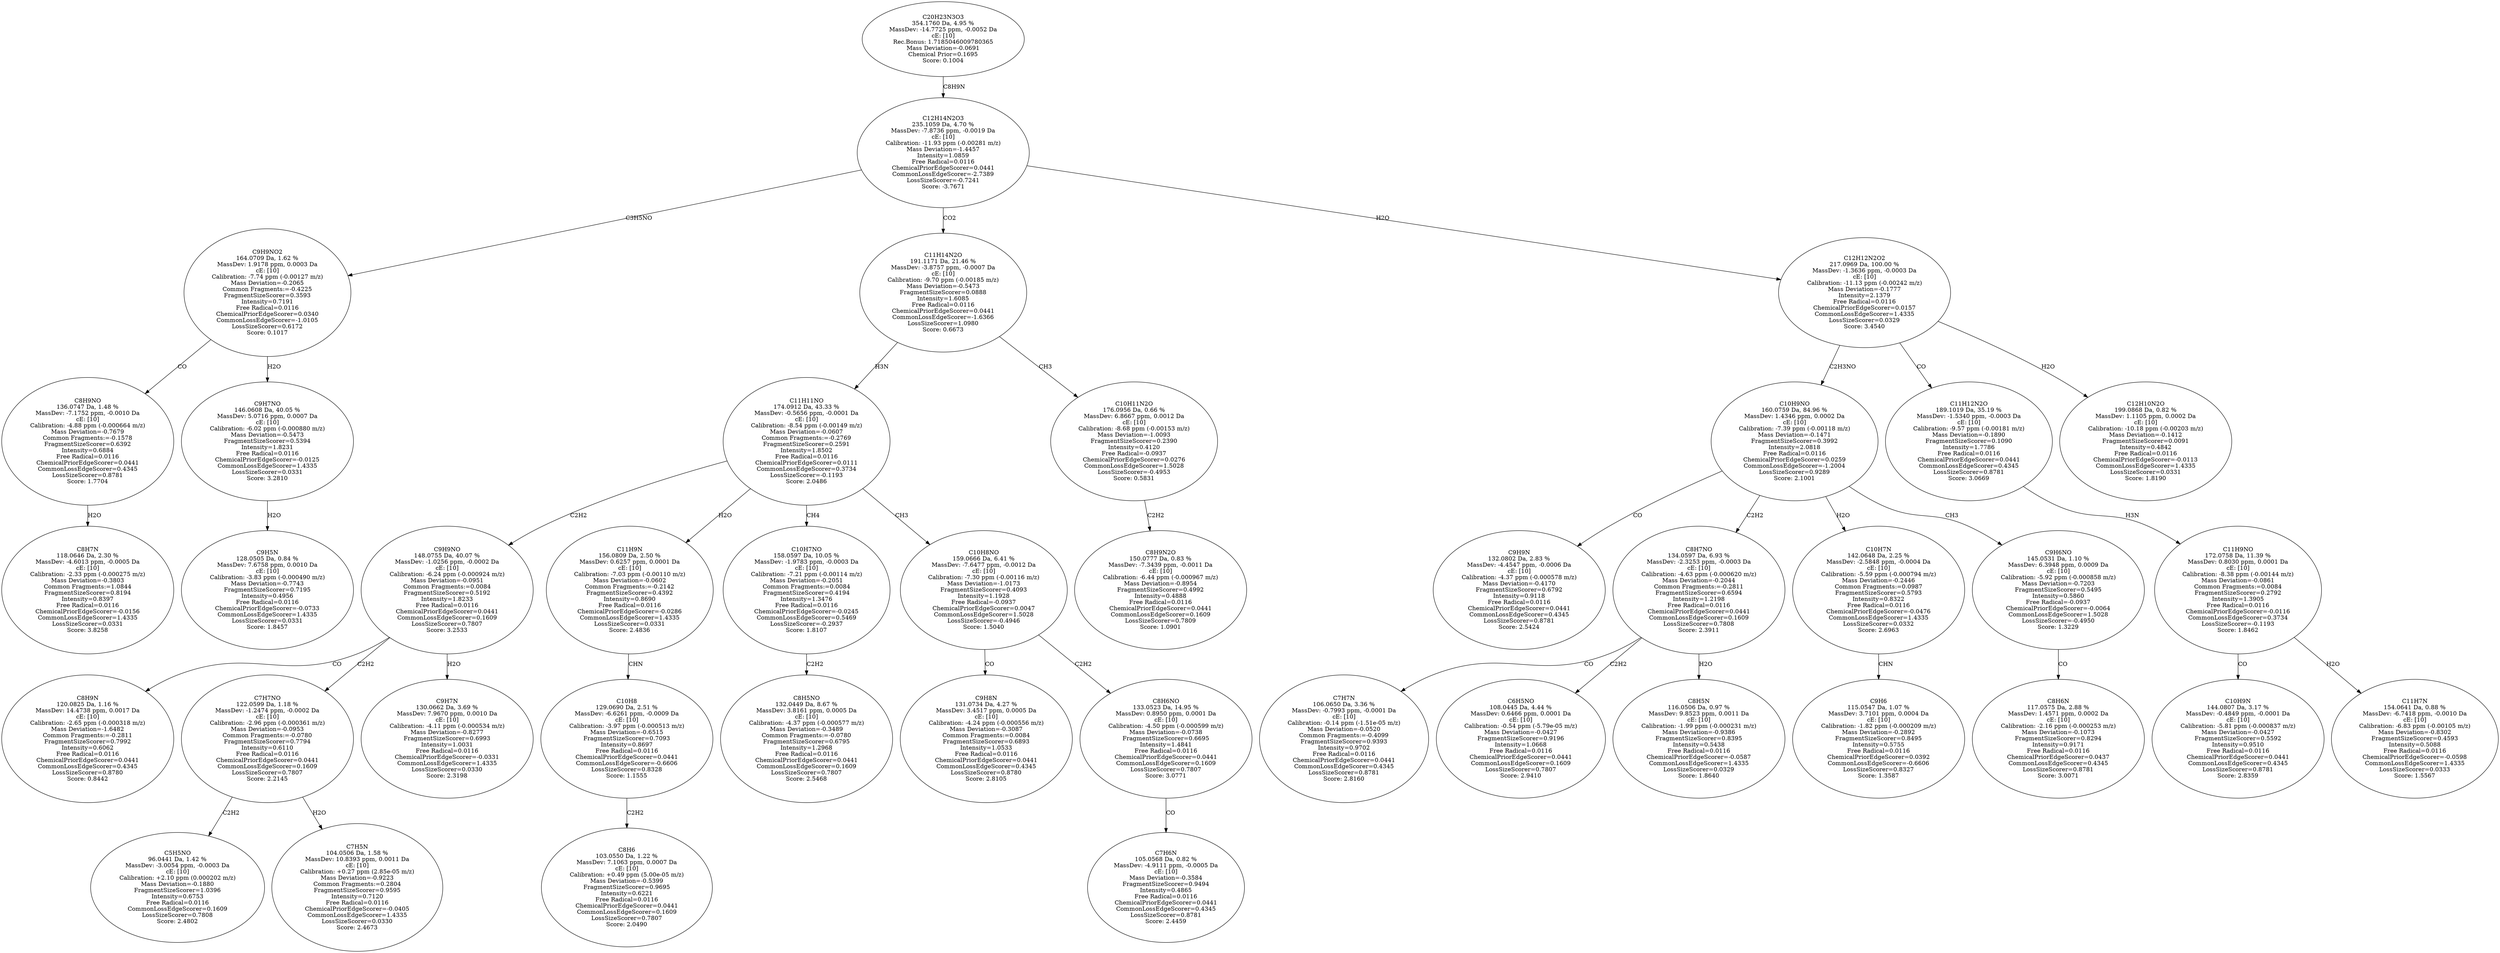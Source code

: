 strict digraph {
v1 [label="C8H7N\n118.0646 Da, 2.30 %\nMassDev: -4.6013 ppm, -0.0005 Da\ncE: [10]\nCalibration: -2.33 ppm (-0.000275 m/z)\nMass Deviation=-0.3803\nCommon Fragments:=1.0844\nFragmentSizeScorer=0.8194\nIntensity=0.8397\nFree Radical=0.0116\nChemicalPriorEdgeScorer=-0.0156\nCommonLossEdgeScorer=1.4335\nLossSizeScorer=0.0331\nScore: 3.8258"];
v2 [label="C8H9NO\n136.0747 Da, 1.48 %\nMassDev: -7.1752 ppm, -0.0010 Da\ncE: [10]\nCalibration: -4.88 ppm (-0.000664 m/z)\nMass Deviation=-0.7679\nCommon Fragments:=-0.1578\nFragmentSizeScorer=0.6392\nIntensity=0.6884\nFree Radical=0.0116\nChemicalPriorEdgeScorer=0.0441\nCommonLossEdgeScorer=0.4345\nLossSizeScorer=0.8781\nScore: 1.7704"];
v3 [label="C9H5N\n128.0505 Da, 0.84 %\nMassDev: 7.6758 ppm, 0.0010 Da\ncE: [10]\nCalibration: -3.83 ppm (-0.000490 m/z)\nMass Deviation=-0.7743\nFragmentSizeScorer=0.7195\nIntensity=0.4956\nFree Radical=0.0116\nChemicalPriorEdgeScorer=-0.0733\nCommonLossEdgeScorer=1.4335\nLossSizeScorer=0.0331\nScore: 1.8457"];
v4 [label="C9H7NO\n146.0608 Da, 40.05 %\nMassDev: 5.0716 ppm, 0.0007 Da\ncE: [10]\nCalibration: -6.02 ppm (-0.000880 m/z)\nMass Deviation=-0.5473\nFragmentSizeScorer=0.5394\nIntensity=1.8231\nFree Radical=0.0116\nChemicalPriorEdgeScorer=-0.0125\nCommonLossEdgeScorer=1.4335\nLossSizeScorer=0.0331\nScore: 3.2810"];
v5 [label="C9H9NO2\n164.0709 Da, 1.62 %\nMassDev: 1.9178 ppm, 0.0003 Da\ncE: [10]\nCalibration: -7.74 ppm (-0.00127 m/z)\nMass Deviation=-0.2065\nCommon Fragments:=-0.4225\nFragmentSizeScorer=0.3593\nIntensity=0.7191\nFree Radical=0.0116\nChemicalPriorEdgeScorer=0.0340\nCommonLossEdgeScorer=-1.0105\nLossSizeScorer=0.6172\nScore: 0.1017"];
v6 [label="C8H9N\n120.0825 Da, 1.16 %\nMassDev: 14.4738 ppm, 0.0017 Da\ncE: [10]\nCalibration: -2.65 ppm (-0.000318 m/z)\nMass Deviation=-1.6482\nCommon Fragments:=-0.2811\nFragmentSizeScorer=0.7992\nIntensity=0.6062\nFree Radical=0.0116\nChemicalPriorEdgeScorer=0.0441\nCommonLossEdgeScorer=0.4345\nLossSizeScorer=0.8780\nScore: 0.8442"];
v7 [label="C5H5NO\n96.0441 Da, 1.42 %\nMassDev: -3.0054 ppm, -0.0003 Da\ncE: [10]\nCalibration: +2.10 ppm (0.000202 m/z)\nMass Deviation=-0.1880\nFragmentSizeScorer=1.0396\nIntensity=0.6753\nFree Radical=0.0116\nCommonLossEdgeScorer=0.1609\nLossSizeScorer=0.7808\nScore: 2.4802"];
v8 [label="C7H5N\n104.0506 Da, 1.58 %\nMassDev: 10.8393 ppm, 0.0011 Da\ncE: [10]\nCalibration: +0.27 ppm (2.85e-05 m/z)\nMass Deviation=-0.9223\nCommon Fragments:=0.2804\nFragmentSizeScorer=0.9595\nIntensity=0.7120\nFree Radical=0.0116\nChemicalPriorEdgeScorer=-0.0405\nCommonLossEdgeScorer=1.4335\nLossSizeScorer=0.0330\nScore: 2.4673"];
v9 [label="C7H7NO\n122.0599 Da, 1.18 %\nMassDev: -1.2474 ppm, -0.0002 Da\ncE: [10]\nCalibration: -2.96 ppm (-0.000361 m/z)\nMass Deviation=-0.0953\nCommon Fragments:=-0.0780\nFragmentSizeScorer=0.7794\nIntensity=0.6110\nFree Radical=0.0116\nChemicalPriorEdgeScorer=0.0441\nCommonLossEdgeScorer=0.1609\nLossSizeScorer=0.7807\nScore: 2.2145"];
v10 [label="C9H7N\n130.0662 Da, 3.69 %\nMassDev: 7.9670 ppm, 0.0010 Da\ncE: [10]\nCalibration: -4.11 ppm (-0.000534 m/z)\nMass Deviation=-0.8277\nFragmentSizeScorer=0.6993\nIntensity=1.0031\nFree Radical=0.0116\nChemicalPriorEdgeScorer=-0.0331\nCommonLossEdgeScorer=1.4335\nLossSizeScorer=0.0330\nScore: 2.3198"];
v11 [label="C9H9NO\n148.0755 Da, 40.07 %\nMassDev: -1.0256 ppm, -0.0002 Da\ncE: [10]\nCalibration: -6.24 ppm (-0.000924 m/z)\nMass Deviation=-0.0951\nCommon Fragments:=0.0084\nFragmentSizeScorer=0.5192\nIntensity=1.8233\nFree Radical=0.0116\nChemicalPriorEdgeScorer=0.0441\nCommonLossEdgeScorer=0.1609\nLossSizeScorer=0.7807\nScore: 3.2533"];
v12 [label="C8H6\n103.0550 Da, 1.22 %\nMassDev: 7.1063 ppm, 0.0007 Da\ncE: [10]\nCalibration: +0.49 ppm (5.00e-05 m/z)\nMass Deviation=-0.5399\nFragmentSizeScorer=0.9695\nIntensity=0.6221\nFree Radical=0.0116\nChemicalPriorEdgeScorer=0.0441\nCommonLossEdgeScorer=0.1609\nLossSizeScorer=0.7807\nScore: 2.0490"];
v13 [label="C10H8\n129.0690 Da, 2.51 %\nMassDev: -6.6261 ppm, -0.0009 Da\ncE: [10]\nCalibration: -3.97 ppm (-0.000513 m/z)\nMass Deviation=-0.6515\nFragmentSizeScorer=0.7093\nIntensity=0.8697\nFree Radical=0.0116\nChemicalPriorEdgeScorer=0.0441\nCommonLossEdgeScorer=-0.6606\nLossSizeScorer=0.8328\nScore: 1.1555"];
v14 [label="C11H9N\n156.0809 Da, 2.50 %\nMassDev: 0.6257 ppm, 0.0001 Da\ncE: [10]\nCalibration: -7.03 ppm (-0.00110 m/z)\nMass Deviation=-0.0602\nCommon Fragments:=-0.2142\nFragmentSizeScorer=0.4392\nIntensity=0.8690\nFree Radical=0.0116\nChemicalPriorEdgeScorer=-0.0286\nCommonLossEdgeScorer=1.4335\nLossSizeScorer=0.0331\nScore: 2.4836"];
v15 [label="C8H5NO\n132.0449 Da, 8.67 %\nMassDev: 3.8161 ppm, 0.0005 Da\ncE: [10]\nCalibration: -4.37 ppm (-0.000577 m/z)\nMass Deviation=-0.3489\nCommon Fragments:=-0.0780\nFragmentSizeScorer=0.6795\nIntensity=1.2968\nFree Radical=0.0116\nChemicalPriorEdgeScorer=0.0441\nCommonLossEdgeScorer=0.1609\nLossSizeScorer=0.7807\nScore: 2.5468"];
v16 [label="C10H7NO\n158.0597 Da, 10.05 %\nMassDev: -1.9783 ppm, -0.0003 Da\ncE: [10]\nCalibration: -7.21 ppm (-0.00114 m/z)\nMass Deviation=-0.2051\nCommon Fragments:=0.0084\nFragmentSizeScorer=0.4194\nIntensity=1.3476\nFree Radical=0.0116\nChemicalPriorEdgeScorer=-0.0245\nCommonLossEdgeScorer=0.5469\nLossSizeScorer=-0.2937\nScore: 1.8107"];
v17 [label="C9H8N\n131.0734 Da, 4.27 %\nMassDev: 3.4517 ppm, 0.0005 Da\ncE: [10]\nCalibration: -4.24 ppm (-0.000556 m/z)\nMass Deviation=-0.3087\nCommon Fragments:=0.0084\nFragmentSizeScorer=0.6893\nIntensity=1.0533\nFree Radical=0.0116\nChemicalPriorEdgeScorer=0.0441\nCommonLossEdgeScorer=0.4345\nLossSizeScorer=0.8780\nScore: 2.8105"];
v18 [label="C7H6N\n105.0568 Da, 0.82 %\nMassDev: -4.9111 ppm, -0.0005 Da\ncE: [10]\nMass Deviation=-0.3584\nFragmentSizeScorer=0.9494\nIntensity=0.4865\nFree Radical=0.0116\nChemicalPriorEdgeScorer=0.0441\nCommonLossEdgeScorer=0.4345\nLossSizeScorer=0.8781\nScore: 2.4459"];
v19 [label="C8H6NO\n133.0523 Da, 14.95 %\nMassDev: 0.8950 ppm, 0.0001 Da\ncE: [10]\nCalibration: -4.50 ppm (-0.000599 m/z)\nMass Deviation=-0.0738\nFragmentSizeScorer=0.6695\nIntensity=1.4841\nFree Radical=0.0116\nChemicalPriorEdgeScorer=0.0441\nCommonLossEdgeScorer=0.1609\nLossSizeScorer=0.7807\nScore: 3.0771"];
v20 [label="C10H8NO\n159.0666 Da, 6.41 %\nMassDev: -7.6477 ppm, -0.0012 Da\ncE: [10]\nCalibration: -7.30 ppm (-0.00116 m/z)\nMass Deviation=-1.0173\nFragmentSizeScorer=0.4093\nIntensity=1.1928\nFree Radical=-0.0937\nChemicalPriorEdgeScorer=0.0047\nCommonLossEdgeScorer=1.5028\nLossSizeScorer=-0.4946\nScore: 1.5040"];
v21 [label="C11H11NO\n174.0912 Da, 43.33 %\nMassDev: -0.5656 ppm, -0.0001 Da\ncE: [10]\nCalibration: -8.54 ppm (-0.00149 m/z)\nMass Deviation=-0.0607\nCommon Fragments:=-0.2769\nFragmentSizeScorer=0.2591\nIntensity=1.8502\nFree Radical=0.0116\nChemicalPriorEdgeScorer=0.0111\nCommonLossEdgeScorer=0.3734\nLossSizeScorer=-0.1193\nScore: 2.0486"];
v22 [label="C8H9N2O\n150.0777 Da, 0.83 %\nMassDev: -7.3439 ppm, -0.0011 Da\ncE: [10]\nCalibration: -6.44 ppm (-0.000967 m/z)\nMass Deviation=-0.8954\nFragmentSizeScorer=0.4992\nIntensity=0.4888\nFree Radical=0.0116\nChemicalPriorEdgeScorer=0.0441\nCommonLossEdgeScorer=0.1609\nLossSizeScorer=0.7809\nScore: 1.0901"];
v23 [label="C10H11N2O\n176.0956 Da, 0.66 %\nMassDev: 6.8667 ppm, 0.0012 Da\ncE: [10]\nCalibration: -8.68 ppm (-0.00153 m/z)\nMass Deviation=-1.0093\nFragmentSizeScorer=0.2390\nIntensity=0.4120\nFree Radical=-0.0937\nChemicalPriorEdgeScorer=0.0276\nCommonLossEdgeScorer=1.5028\nLossSizeScorer=-0.4953\nScore: 0.5831"];
v24 [label="C11H14N2O\n191.1171 Da, 21.46 %\nMassDev: -3.8757 ppm, -0.0007 Da\ncE: [10]\nCalibration: -9.70 ppm (-0.00185 m/z)\nMass Deviation=-0.5473\nFragmentSizeScorer=0.0888\nIntensity=1.6085\nFree Radical=0.0116\nChemicalPriorEdgeScorer=0.0441\nCommonLossEdgeScorer=-1.6366\nLossSizeScorer=1.0980\nScore: 0.6673"];
v25 [label="C9H9N\n132.0802 Da, 2.83 %\nMassDev: -4.4547 ppm, -0.0006 Da\ncE: [10]\nCalibration: -4.37 ppm (-0.000578 m/z)\nMass Deviation=-0.4170\nFragmentSizeScorer=0.6792\nIntensity=0.9118\nFree Radical=0.0116\nChemicalPriorEdgeScorer=0.0441\nCommonLossEdgeScorer=0.4345\nLossSizeScorer=0.8781\nScore: 2.5424"];
v26 [label="C7H7N\n106.0650 Da, 3.36 %\nMassDev: -0.7993 ppm, -0.0001 Da\ncE: [10]\nCalibration: -0.14 ppm (-1.51e-05 m/z)\nMass Deviation=-0.0520\nCommon Fragments:=-0.4099\nFragmentSizeScorer=0.9393\nIntensity=0.9702\nFree Radical=0.0116\nChemicalPriorEdgeScorer=0.0441\nCommonLossEdgeScorer=0.4345\nLossSizeScorer=0.8781\nScore: 2.8160"];
v27 [label="C6H5NO\n108.0445 Da, 4.44 %\nMassDev: 0.6466 ppm, 0.0001 Da\ncE: [10]\nCalibration: -0.54 ppm (-5.79e-05 m/z)\nMass Deviation=-0.0427\nFragmentSizeScorer=0.9196\nIntensity=1.0668\nFree Radical=0.0116\nChemicalPriorEdgeScorer=0.0441\nCommonLossEdgeScorer=0.1609\nLossSizeScorer=0.7807\nScore: 2.9410"];
v28 [label="C8H5N\n116.0506 Da, 0.97 %\nMassDev: 9.8523 ppm, 0.0011 Da\ncE: [10]\nCalibration: -1.99 ppm (-0.000231 m/z)\nMass Deviation=-0.9386\nFragmentSizeScorer=0.8395\nIntensity=0.5438\nFree Radical=0.0116\nChemicalPriorEdgeScorer=-0.0587\nCommonLossEdgeScorer=1.4335\nLossSizeScorer=0.0329\nScore: 1.8640"];
v29 [label="C8H7NO\n134.0597 Da, 6.93 %\nMassDev: -2.3253 ppm, -0.0003 Da\ncE: [10]\nCalibration: -4.63 ppm (-0.000620 m/z)\nMass Deviation=-0.2044\nCommon Fragments:=-0.2811\nFragmentSizeScorer=0.6594\nIntensity=1.2198\nFree Radical=0.0116\nChemicalPriorEdgeScorer=0.0441\nCommonLossEdgeScorer=0.1609\nLossSizeScorer=0.7808\nScore: 2.3911"];
v30 [label="C9H6\n115.0547 Da, 1.07 %\nMassDev: 3.7101 ppm, 0.0004 Da\ncE: [10]\nCalibration: -1.82 ppm (-0.000209 m/z)\nMass Deviation=-0.2892\nFragmentSizeScorer=0.8495\nIntensity=0.5755\nFree Radical=0.0116\nChemicalPriorEdgeScorer=0.0392\nCommonLossEdgeScorer=-0.6606\nLossSizeScorer=0.8327\nScore: 1.3587"];
v31 [label="C10H7N\n142.0648 Da, 2.25 %\nMassDev: -2.5848 ppm, -0.0004 Da\ncE: [10]\nCalibration: -5.59 ppm (-0.000794 m/z)\nMass Deviation=-0.2446\nCommon Fragments:=0.0987\nFragmentSizeScorer=0.5793\nIntensity=0.8322\nFree Radical=0.0116\nChemicalPriorEdgeScorer=-0.0476\nCommonLossEdgeScorer=1.4335\nLossSizeScorer=0.0332\nScore: 2.6963"];
v32 [label="C8H6N\n117.0575 Da, 2.88 %\nMassDev: 1.4571 ppm, 0.0002 Da\ncE: [10]\nCalibration: -2.16 ppm (-0.000253 m/z)\nMass Deviation=-0.1073\nFragmentSizeScorer=0.8294\nIntensity=0.9171\nFree Radical=0.0116\nChemicalPriorEdgeScorer=0.0437\nCommonLossEdgeScorer=0.4345\nLossSizeScorer=0.8781\nScore: 3.0071"];
v33 [label="C9H6NO\n145.0531 Da, 1.10 %\nMassDev: 6.3948 ppm, 0.0009 Da\ncE: [10]\nCalibration: -5.92 ppm (-0.000858 m/z)\nMass Deviation=-0.7203\nFragmentSizeScorer=0.5495\nIntensity=0.5860\nFree Radical=-0.0937\nChemicalPriorEdgeScorer=-0.0064\nCommonLossEdgeScorer=1.5028\nLossSizeScorer=-0.4950\nScore: 1.3229"];
v34 [label="C10H9NO\n160.0759 Da, 84.96 %\nMassDev: 1.4346 ppm, 0.0002 Da\ncE: [10]\nCalibration: -7.39 ppm (-0.00118 m/z)\nMass Deviation=-0.1471\nFragmentSizeScorer=0.3992\nIntensity=2.0818\nFree Radical=0.0116\nChemicalPriorEdgeScorer=0.0259\nCommonLossEdgeScorer=-1.2004\nLossSizeScorer=0.9289\nScore: 2.1001"];
v35 [label="C10H9N\n144.0807 Da, 3.17 %\nMassDev: -0.4849 ppm, -0.0001 Da\ncE: [10]\nCalibration: -5.81 ppm (-0.000837 m/z)\nMass Deviation=-0.0427\nFragmentSizeScorer=0.5592\nIntensity=0.9510\nFree Radical=0.0116\nChemicalPriorEdgeScorer=0.0441\nCommonLossEdgeScorer=0.4345\nLossSizeScorer=0.8781\nScore: 2.8359"];
v36 [label="C11H7N\n154.0641 Da, 0.88 %\nMassDev: -6.7418 ppm, -0.0010 Da\ncE: [10]\nCalibration: -6.83 ppm (-0.00105 m/z)\nMass Deviation=-0.8302\nFragmentSizeScorer=0.4593\nIntensity=0.5088\nFree Radical=0.0116\nChemicalPriorEdgeScorer=-0.0598\nCommonLossEdgeScorer=1.4335\nLossSizeScorer=0.0333\nScore: 1.5567"];
v37 [label="C11H9NO\n172.0758 Da, 11.39 %\nMassDev: 0.8030 ppm, 0.0001 Da\ncE: [10]\nCalibration: -8.38 ppm (-0.00144 m/z)\nMass Deviation=-0.0861\nCommon Fragments:=0.0084\nFragmentSizeScorer=0.2792\nIntensity=1.3905\nFree Radical=0.0116\nChemicalPriorEdgeScorer=-0.0116\nCommonLossEdgeScorer=0.3734\nLossSizeScorer=-0.1193\nScore: 1.8462"];
v38 [label="C11H12N2O\n189.1019 Da, 35.19 %\nMassDev: -1.5340 ppm, -0.0003 Da\ncE: [10]\nCalibration: -9.57 ppm (-0.00181 m/z)\nMass Deviation=-0.1890\nFragmentSizeScorer=0.1090\nIntensity=1.7786\nFree Radical=0.0116\nChemicalPriorEdgeScorer=0.0441\nCommonLossEdgeScorer=0.4345\nLossSizeScorer=0.8781\nScore: 3.0669"];
v39 [label="C12H10N2O\n199.0868 Da, 0.82 %\nMassDev: 1.1105 ppm, 0.0002 Da\ncE: [10]\nCalibration: -10.18 ppm (-0.00203 m/z)\nMass Deviation=-0.1412\nFragmentSizeScorer=0.0091\nIntensity=0.4842\nFree Radical=0.0116\nChemicalPriorEdgeScorer=-0.0113\nCommonLossEdgeScorer=1.4335\nLossSizeScorer=0.0331\nScore: 1.8190"];
v40 [label="C12H12N2O2\n217.0969 Da, 100.00 %\nMassDev: -1.3636 ppm, -0.0003 Da\ncE: [10]\nCalibration: -11.13 ppm (-0.00242 m/z)\nMass Deviation=-0.1777\nIntensity=2.1379\nFree Radical=0.0116\nChemicalPriorEdgeScorer=0.0157\nCommonLossEdgeScorer=1.4335\nLossSizeScorer=0.0329\nScore: 3.4540"];
v41 [label="C12H14N2O3\n235.1059 Da, 4.70 %\nMassDev: -7.8736 ppm, -0.0019 Da\ncE: [10]\nCalibration: -11.93 ppm (-0.00281 m/z)\nMass Deviation=-1.4457\nIntensity=1.0859\nFree Radical=0.0116\nChemicalPriorEdgeScorer=0.0441\nCommonLossEdgeScorer=-2.7389\nLossSizeScorer=-0.7241\nScore: -3.7671"];
v42 [label="C20H23N3O3\n354.1760 Da, 4.95 %\nMassDev: -14.7725 ppm, -0.0052 Da\ncE: [10]\nRec.Bonus: 1.7185046009780365\nMass Deviation=-0.0691\nChemical Prior=0.1695\nScore: 0.1004"];
v2 -> v1 [label="H2O"];
v5 -> v2 [label="CO"];
v4 -> v3 [label="H2O"];
v5 -> v4 [label="H2O"];
v41 -> v5 [label="C3H5NO"];
v11 -> v6 [label="CO"];
v9 -> v7 [label="C2H2"];
v9 -> v8 [label="H2O"];
v11 -> v9 [label="C2H2"];
v11 -> v10 [label="H2O"];
v21 -> v11 [label="C2H2"];
v13 -> v12 [label="C2H2"];
v14 -> v13 [label="CHN"];
v21 -> v14 [label="H2O"];
v16 -> v15 [label="C2H2"];
v21 -> v16 [label="CH4"];
v20 -> v17 [label="CO"];
v19 -> v18 [label="CO"];
v20 -> v19 [label="C2H2"];
v21 -> v20 [label="CH3"];
v24 -> v21 [label="H3N"];
v23 -> v22 [label="C2H2"];
v24 -> v23 [label="CH3"];
v41 -> v24 [label="CO2"];
v34 -> v25 [label="CO"];
v29 -> v26 [label="CO"];
v29 -> v27 [label="C2H2"];
v29 -> v28 [label="H2O"];
v34 -> v29 [label="C2H2"];
v31 -> v30 [label="CHN"];
v34 -> v31 [label="H2O"];
v33 -> v32 [label="CO"];
v34 -> v33 [label="CH3"];
v40 -> v34 [label="C2H3NO"];
v37 -> v35 [label="CO"];
v37 -> v36 [label="H2O"];
v38 -> v37 [label="H3N"];
v40 -> v38 [label="CO"];
v40 -> v39 [label="H2O"];
v41 -> v40 [label="H2O"];
v42 -> v41 [label="C8H9N"];
}